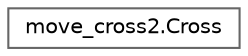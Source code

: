 digraph "Graphical Class Hierarchy"
{
 // LATEX_PDF_SIZE
  bgcolor="transparent";
  edge [fontname=Helvetica,fontsize=10,labelfontname=Helvetica,labelfontsize=10];
  node [fontname=Helvetica,fontsize=10,shape=box,height=0.2,width=0.4];
  rankdir="LR";
  Node0 [id="Node000000",label="move_cross2.Cross",height=0.2,width=0.4,color="grey40", fillcolor="white", style="filled",URL="$classmove__cross2_1_1_cross.html",tooltip=" "];
}
